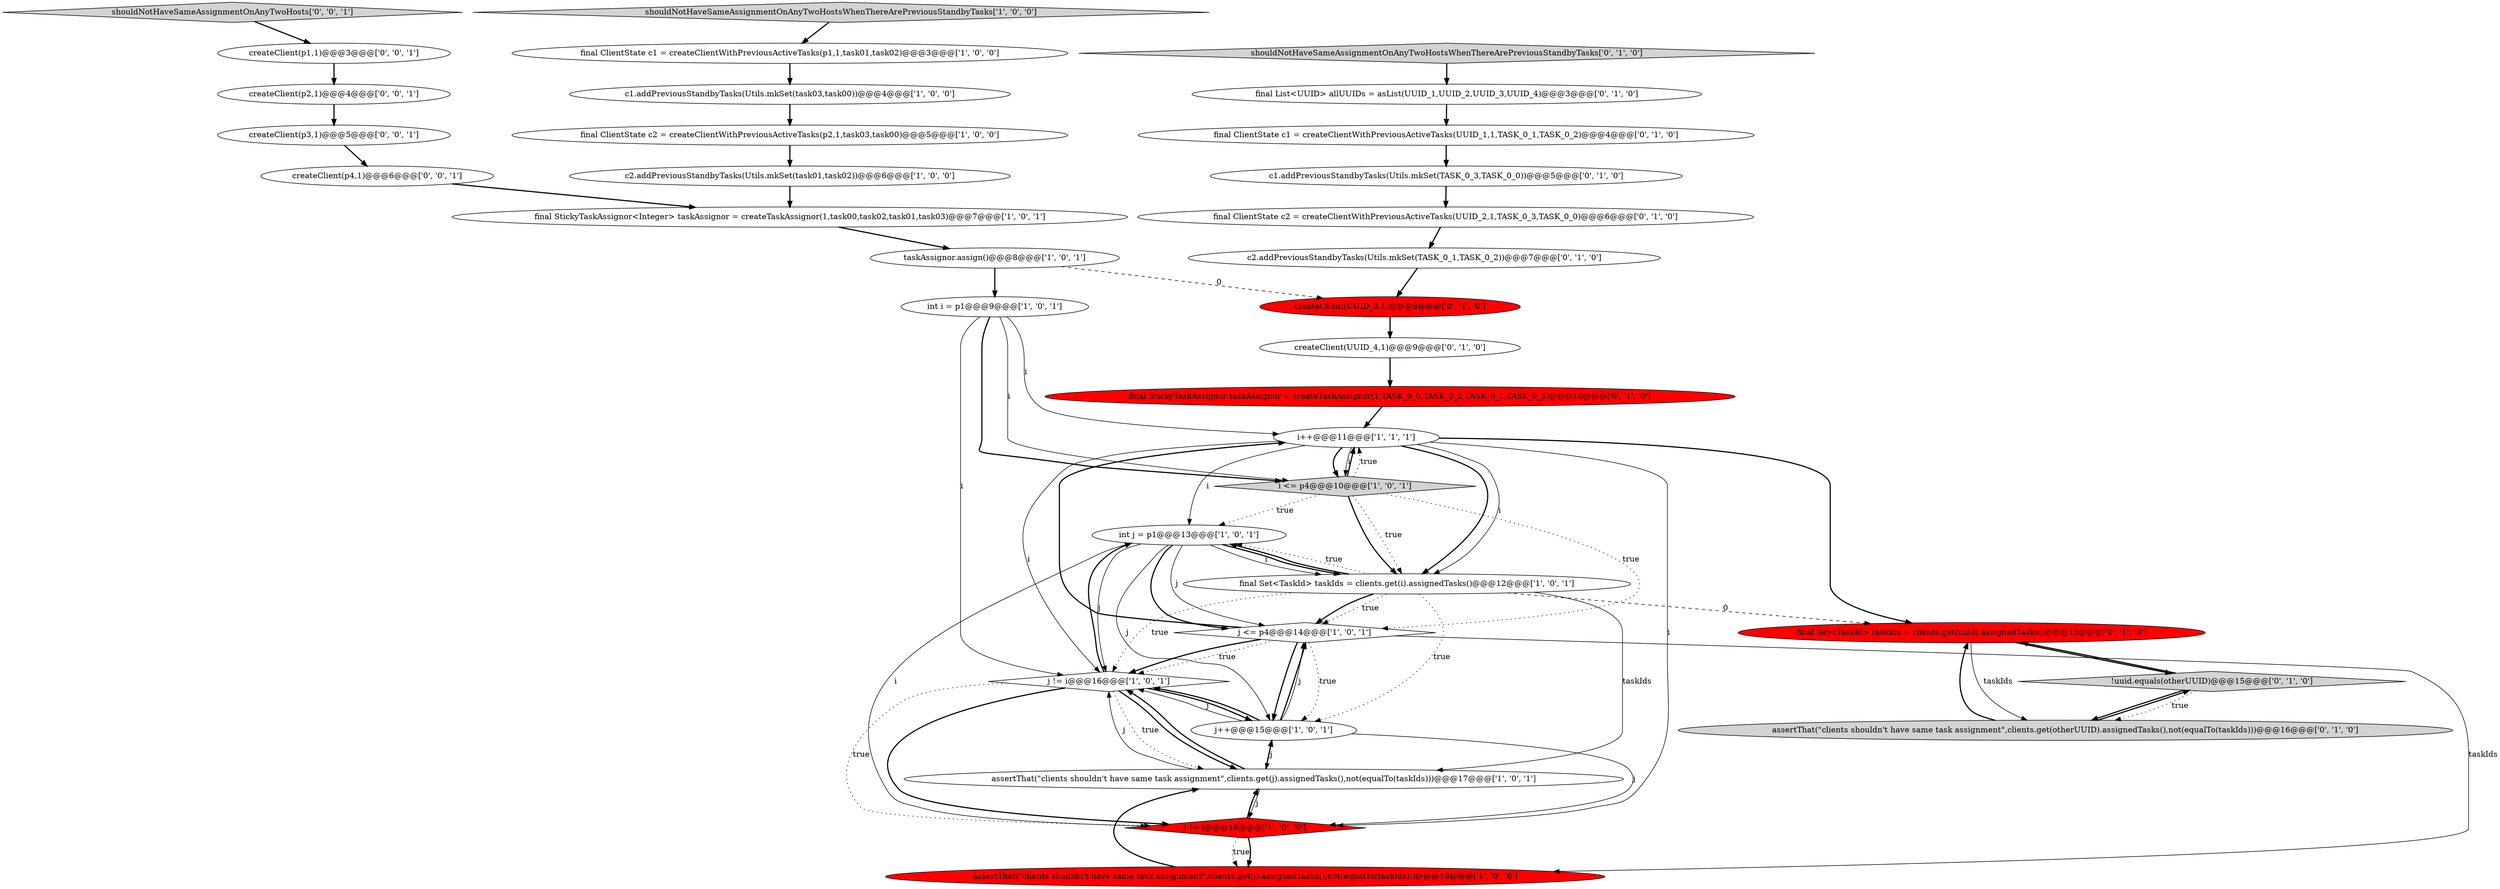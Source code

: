 digraph {
2 [style = filled, label = "int i = p1@@@9@@@['1', '0', '1']", fillcolor = white, shape = ellipse image = "AAA0AAABBB1BBB"];
12 [style = filled, label = "j <= p4@@@14@@@['1', '0', '1']", fillcolor = white, shape = diamond image = "AAA0AAABBB1BBB"];
14 [style = filled, label = "final ClientState c1 = createClientWithPreviousActiveTasks(p1,1,task01,task02)@@@3@@@['1', '0', '0']", fillcolor = white, shape = ellipse image = "AAA0AAABBB1BBB"];
16 [style = filled, label = "shouldNotHaveSameAssignmentOnAnyTwoHostsWhenThereArePreviousStandbyTasks['1', '0', '0']", fillcolor = lightgray, shape = diamond image = "AAA0AAABBB1BBB"];
9 [style = filled, label = "int j = p1@@@13@@@['1', '0', '1']", fillcolor = white, shape = ellipse image = "AAA0AAABBB1BBB"];
11 [style = filled, label = "final ClientState c2 = createClientWithPreviousActiveTasks(p2,1,task03,task00)@@@5@@@['1', '0', '0']", fillcolor = white, shape = ellipse image = "AAA0AAABBB1BBB"];
30 [style = filled, label = "shouldNotHaveSameAssignmentOnAnyTwoHosts['0', '0', '1']", fillcolor = lightgray, shape = diamond image = "AAA0AAABBB3BBB"];
33 [style = filled, label = "createClient(p3,1)@@@5@@@['0', '0', '1']", fillcolor = white, shape = ellipse image = "AAA0AAABBB3BBB"];
5 [style = filled, label = "i++@@@11@@@['1', '1', '1']", fillcolor = white, shape = ellipse image = "AAA0AAABBB1BBB"];
31 [style = filled, label = "createClient(p2,1)@@@4@@@['0', '0', '1']", fillcolor = white, shape = ellipse image = "AAA0AAABBB3BBB"];
32 [style = filled, label = "createClient(p4,1)@@@6@@@['0', '0', '1']", fillcolor = white, shape = ellipse image = "AAA0AAABBB3BBB"];
7 [style = filled, label = "assertThat(\"clients shouldn't have same task assignment\",clients.get(j).assignedTasks(),not(equalTo(taskIds)))@@@19@@@['1', '0', '0']", fillcolor = red, shape = ellipse image = "AAA1AAABBB1BBB"];
19 [style = filled, label = "final Set<TaskId> taskIds = clients.get(uuid).assignedTasks()@@@13@@@['0', '1', '0']", fillcolor = red, shape = ellipse image = "AAA1AAABBB2BBB"];
27 [style = filled, label = "!uuid.equals(otherUUID)@@@15@@@['0', '1', '0']", fillcolor = lightgray, shape = diamond image = "AAA0AAABBB2BBB"];
3 [style = filled, label = "j != i@@@18@@@['1', '0', '0']", fillcolor = red, shape = diamond image = "AAA1AAABBB1BBB"];
8 [style = filled, label = "taskAssignor.assign()@@@8@@@['1', '0', '1']", fillcolor = white, shape = ellipse image = "AAA0AAABBB1BBB"];
26 [style = filled, label = "final StickyTaskAssignor taskAssignor = createTaskAssignor(1,TASK_0_0,TASK_0_2,TASK_0_1,TASK_0_3)@@@10@@@['0', '1', '0']", fillcolor = red, shape = ellipse image = "AAA1AAABBB2BBB"];
17 [style = filled, label = "i <= p4@@@10@@@['1', '0', '1']", fillcolor = lightgray, shape = diamond image = "AAA0AAABBB1BBB"];
22 [style = filled, label = "shouldNotHaveSameAssignmentOnAnyTwoHostsWhenThereArePreviousStandbyTasks['0', '1', '0']", fillcolor = lightgray, shape = diamond image = "AAA0AAABBB2BBB"];
23 [style = filled, label = "c1.addPreviousStandbyTasks(Utils.mkSet(TASK_0_3,TASK_0_0))@@@5@@@['0', '1', '0']", fillcolor = white, shape = ellipse image = "AAA0AAABBB2BBB"];
1 [style = filled, label = "assertThat(\"clients shouldn't have same task assignment\",clients.get(j).assignedTasks(),not(equalTo(taskIds)))@@@17@@@['1', '0', '1']", fillcolor = white, shape = ellipse image = "AAA0AAABBB1BBB"];
10 [style = filled, label = "c2.addPreviousStandbyTasks(Utils.mkSet(task01,task02))@@@6@@@['1', '0', '0']", fillcolor = white, shape = ellipse image = "AAA0AAABBB1BBB"];
13 [style = filled, label = "final StickyTaskAssignor<Integer> taskAssignor = createTaskAssignor(1,task00,task02,task01,task03)@@@7@@@['1', '0', '1']", fillcolor = white, shape = ellipse image = "AAA0AAABBB1BBB"];
34 [style = filled, label = "createClient(p1,1)@@@3@@@['0', '0', '1']", fillcolor = white, shape = ellipse image = "AAA0AAABBB3BBB"];
20 [style = filled, label = "c2.addPreviousStandbyTasks(Utils.mkSet(TASK_0_1,TASK_0_2))@@@7@@@['0', '1', '0']", fillcolor = white, shape = ellipse image = "AAA0AAABBB2BBB"];
24 [style = filled, label = "createClient(UUID_4,1)@@@9@@@['0', '1', '0']", fillcolor = white, shape = ellipse image = "AAA0AAABBB2BBB"];
6 [style = filled, label = "j++@@@15@@@['1', '0', '1']", fillcolor = white, shape = ellipse image = "AAA0AAABBB1BBB"];
18 [style = filled, label = "createClient(UUID_3,1)@@@8@@@['0', '1', '0']", fillcolor = red, shape = ellipse image = "AAA1AAABBB2BBB"];
4 [style = filled, label = "c1.addPreviousStandbyTasks(Utils.mkSet(task03,task00))@@@4@@@['1', '0', '0']", fillcolor = white, shape = ellipse image = "AAA0AAABBB1BBB"];
29 [style = filled, label = "final List<UUID> allUUIDs = asList(UUID_1,UUID_2,UUID_3,UUID_4)@@@3@@@['0', '1', '0']", fillcolor = white, shape = ellipse image = "AAA0AAABBB2BBB"];
0 [style = filled, label = "j != i@@@16@@@['1', '0', '1']", fillcolor = white, shape = diamond image = "AAA0AAABBB1BBB"];
15 [style = filled, label = "final Set<TaskId> taskIds = clients.get(i).assignedTasks()@@@12@@@['1', '0', '1']", fillcolor = white, shape = ellipse image = "AAA0AAABBB1BBB"];
21 [style = filled, label = "final ClientState c1 = createClientWithPreviousActiveTasks(UUID_1,1,TASK_0_1,TASK_0_2)@@@4@@@['0', '1', '0']", fillcolor = white, shape = ellipse image = "AAA0AAABBB2BBB"];
25 [style = filled, label = "assertThat(\"clients shouldn't have same task assignment\",clients.get(otherUUID).assignedTasks(),not(equalTo(taskIds)))@@@16@@@['0', '1', '0']", fillcolor = lightgray, shape = ellipse image = "AAA0AAABBB2BBB"];
28 [style = filled, label = "final ClientState c2 = createClientWithPreviousActiveTasks(UUID_2,1,TASK_0_3,TASK_0_0)@@@6@@@['0', '1', '0']", fillcolor = white, shape = ellipse image = "AAA0AAABBB2BBB"];
12->5 [style = bold, label=""];
28->20 [style = bold, label=""];
5->15 [style = bold, label=""];
15->19 [style = dashed, label="0"];
15->9 [style = dotted, label="true"];
23->28 [style = bold, label=""];
17->15 [style = dotted, label="true"];
25->19 [style = bold, label=""];
16->14 [style = bold, label=""];
27->19 [style = bold, label=""];
0->3 [style = dotted, label="true"];
12->7 [style = solid, label="taskIds"];
27->25 [style = bold, label=""];
5->9 [style = solid, label="i"];
0->3 [style = bold, label=""];
17->5 [style = bold, label=""];
3->7 [style = dotted, label="true"];
7->1 [style = bold, label=""];
27->25 [style = dotted, label="true"];
5->3 [style = solid, label="i"];
34->31 [style = bold, label=""];
30->34 [style = bold, label=""];
1->0 [style = bold, label=""];
5->17 [style = bold, label=""];
20->18 [style = bold, label=""];
25->27 [style = bold, label=""];
15->1 [style = solid, label="taskIds"];
3->7 [style = bold, label=""];
12->6 [style = dotted, label="true"];
15->9 [style = bold, label=""];
9->6 [style = solid, label="j"];
31->33 [style = bold, label=""];
6->0 [style = solid, label="j"];
17->15 [style = bold, label=""];
6->3 [style = solid, label="j"];
15->12 [style = dotted, label="true"];
12->0 [style = dotted, label="true"];
8->18 [style = dashed, label="0"];
9->0 [style = solid, label="j"];
15->12 [style = bold, label=""];
2->17 [style = solid, label="i"];
6->1 [style = solid, label="j"];
2->5 [style = solid, label="i"];
14->4 [style = bold, label=""];
21->23 [style = bold, label=""];
2->17 [style = bold, label=""];
18->24 [style = bold, label=""];
3->1 [style = bold, label=""];
22->29 [style = bold, label=""];
15->0 [style = dotted, label="true"];
29->21 [style = bold, label=""];
9->15 [style = solid, label="i"];
5->17 [style = solid, label="i"];
5->19 [style = bold, label=""];
24->26 [style = bold, label=""];
1->6 [style = bold, label=""];
1->3 [style = solid, label="j"];
6->12 [style = solid, label="j"];
10->13 [style = bold, label=""];
8->2 [style = bold, label=""];
17->12 [style = dotted, label="true"];
11->10 [style = bold, label=""];
0->1 [style = bold, label=""];
2->0 [style = solid, label="i"];
33->32 [style = bold, label=""];
9->12 [style = bold, label=""];
0->1 [style = dotted, label="true"];
6->12 [style = bold, label=""];
0->9 [style = bold, label=""];
0->6 [style = bold, label=""];
1->0 [style = solid, label="j"];
26->5 [style = bold, label=""];
6->0 [style = bold, label=""];
12->6 [style = bold, label=""];
12->0 [style = bold, label=""];
9->12 [style = solid, label="j"];
9->15 [style = bold, label=""];
5->15 [style = solid, label="i"];
15->6 [style = dotted, label="true"];
19->27 [style = bold, label=""];
17->9 [style = dotted, label="true"];
5->0 [style = solid, label="i"];
13->8 [style = bold, label=""];
32->13 [style = bold, label=""];
4->11 [style = bold, label=""];
19->25 [style = solid, label="taskIds"];
9->3 [style = solid, label="i"];
17->5 [style = dotted, label="true"];
}
